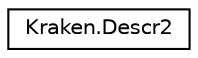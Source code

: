 digraph "Graphical Class Hierarchy"
{
 // LATEX_PDF_SIZE
  edge [fontname="Helvetica",fontsize="10",labelfontname="Helvetica",labelfontsize="10"];
  node [fontname="Helvetica",fontsize="10",shape=record];
  rankdir="LR";
  Node0 [label="Kraken.Descr2",height=0.2,width=0.4,color="black", fillcolor="white", style="filled",URL="$class_kraken_1_1_descr2.html",tooltip=" "];
}
